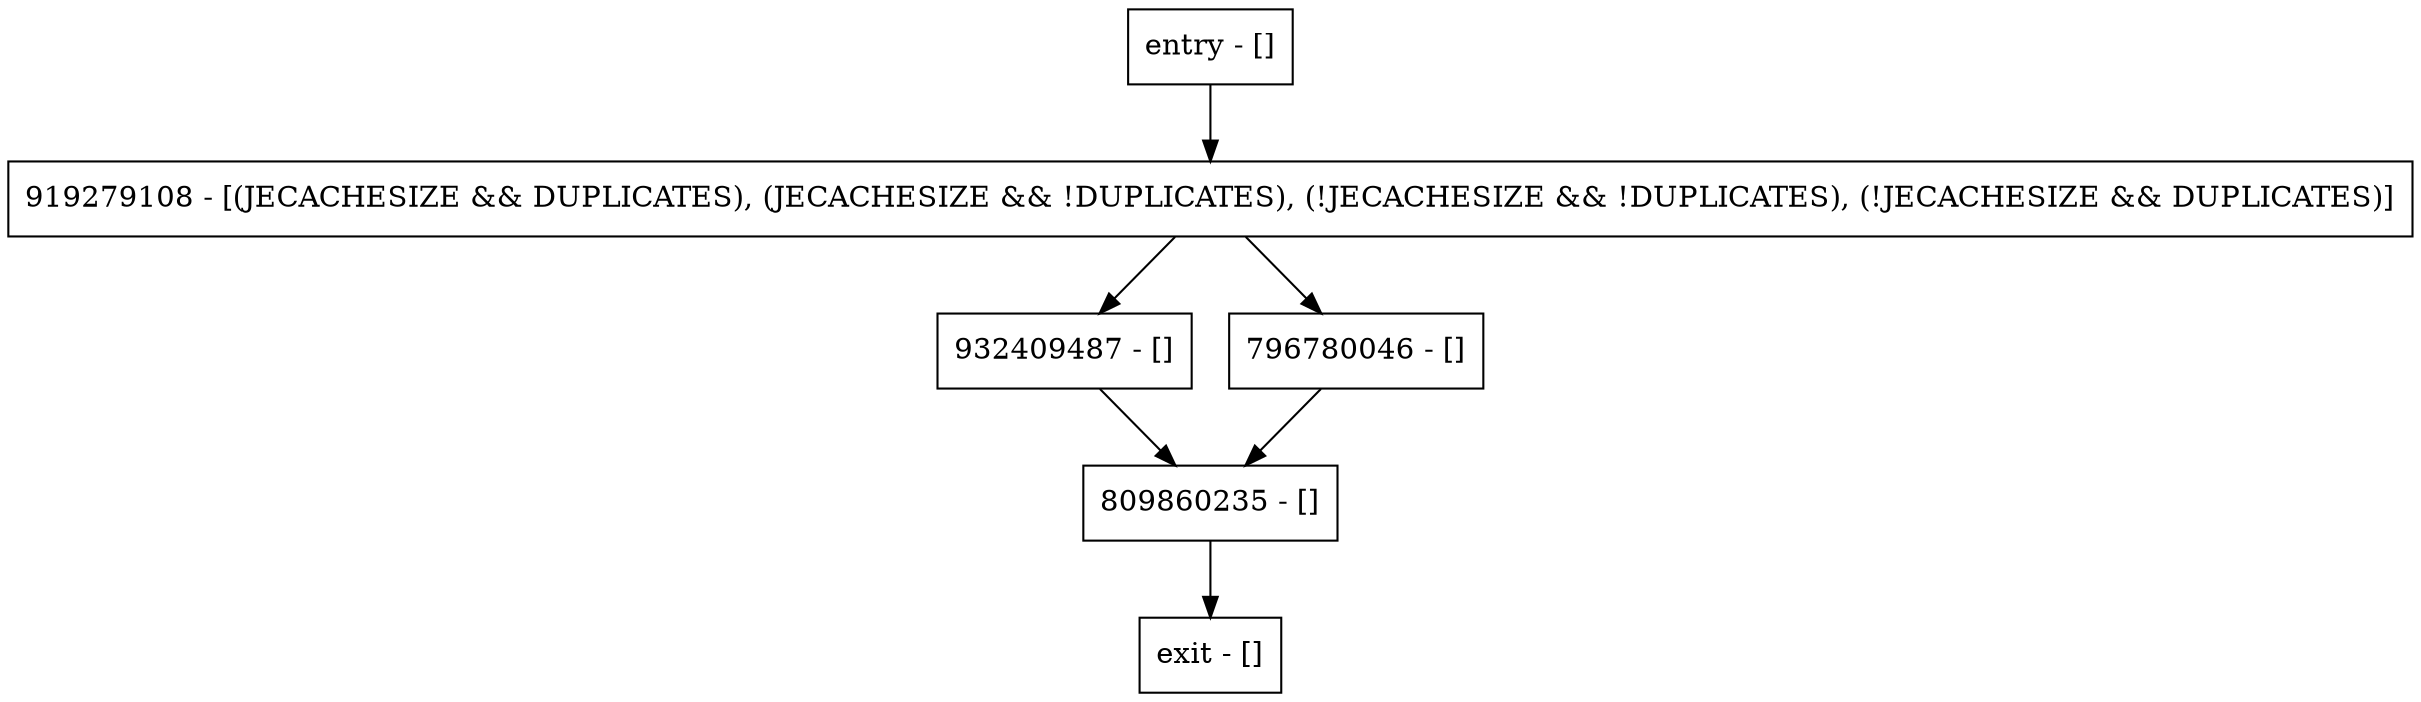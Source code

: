 digraph recordExists {
node [shape=record];
entry [label="entry - []"];
exit [label="exit - []"];
809860235 [label="809860235 - []"];
932409487 [label="932409487 - []"];
796780046 [label="796780046 - []"];
919279108 [label="919279108 - [(JECACHESIZE && DUPLICATES), (JECACHESIZE && !DUPLICATES), (!JECACHESIZE && !DUPLICATES), (!JECACHESIZE && DUPLICATES)]"];
entry;
exit;
entry -> 919279108;
809860235 -> exit;
932409487 -> 809860235;
796780046 -> 809860235;
919279108 -> 932409487;
919279108 -> 796780046;
}
